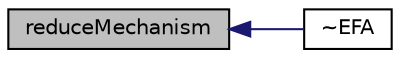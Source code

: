 digraph "reduceMechanism"
{
  bgcolor="transparent";
  edge [fontname="Helvetica",fontsize="10",labelfontname="Helvetica",labelfontsize="10"];
  node [fontname="Helvetica",fontsize="10",shape=record];
  rankdir="LR";
  Node156 [label="reduceMechanism",height=0.2,width=0.4,color="black", fillcolor="grey75", style="filled", fontcolor="black"];
  Node156 -> Node157 [dir="back",color="midnightblue",fontsize="10",style="solid",fontname="Helvetica"];
  Node157 [label="~EFA",height=0.2,width=0.4,color="black",URL="$a31093.html#a0f196528b7eb315c6a10631cbb235497",tooltip="Destructor. "];
}
